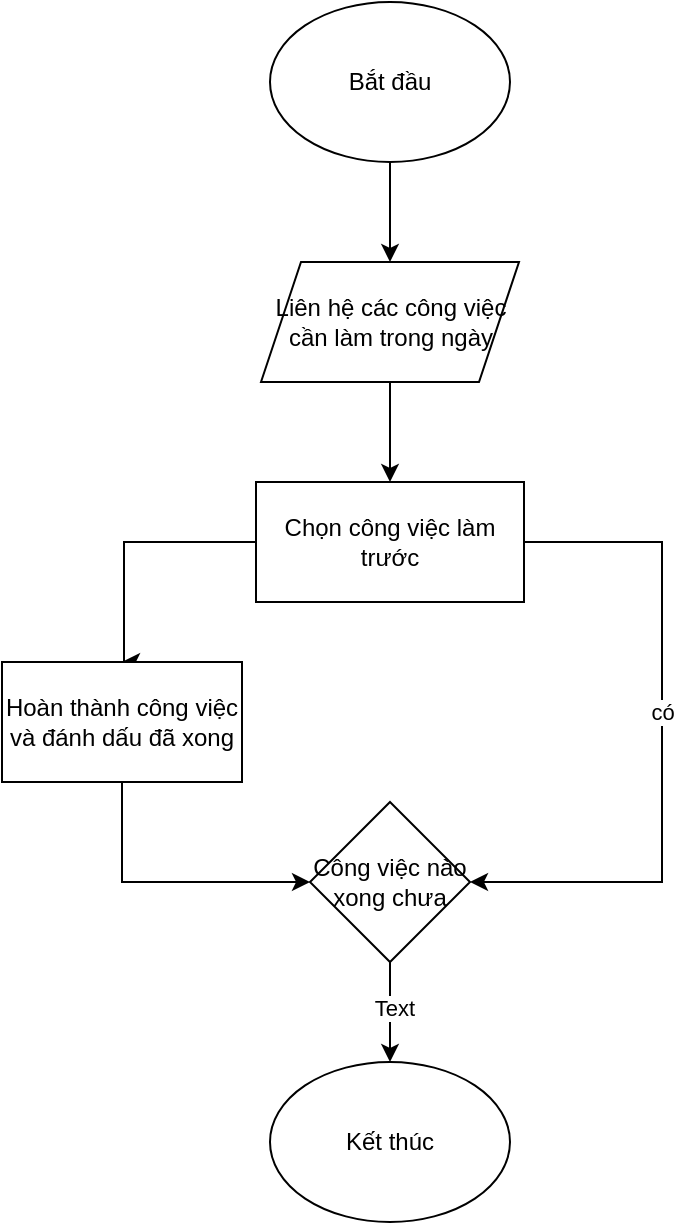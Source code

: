 <mxfile version="28.2.3">
  <diagram name="Trang-1" id="BwtL_TbZqfZ1osasSO39">
    <mxGraphModel dx="786" dy="459" grid="1" gridSize="10" guides="1" tooltips="1" connect="1" arrows="1" fold="1" page="1" pageScale="1" pageWidth="827" pageHeight="1169" math="0" shadow="0">
      <root>
        <mxCell id="0" />
        <mxCell id="1" parent="0" />
        <mxCell id="KeISsNbbLc4DGIj4eQvq-3" value="" style="edgeStyle=orthogonalEdgeStyle;rounded=0;orthogonalLoop=1;jettySize=auto;html=1;" edge="1" parent="1" source="KeISsNbbLc4DGIj4eQvq-1" target="KeISsNbbLc4DGIj4eQvq-2">
          <mxGeometry relative="1" as="geometry" />
        </mxCell>
        <mxCell id="KeISsNbbLc4DGIj4eQvq-1" value="Bắt đầu" style="ellipse;whiteSpace=wrap;html=1;" vertex="1" parent="1">
          <mxGeometry x="354" y="40" width="120" height="80" as="geometry" />
        </mxCell>
        <mxCell id="KeISsNbbLc4DGIj4eQvq-5" value="" style="edgeStyle=orthogonalEdgeStyle;rounded=0;orthogonalLoop=1;jettySize=auto;html=1;" edge="1" parent="1" source="KeISsNbbLc4DGIj4eQvq-2" target="KeISsNbbLc4DGIj4eQvq-4">
          <mxGeometry relative="1" as="geometry" />
        </mxCell>
        <mxCell id="KeISsNbbLc4DGIj4eQvq-2" value="Liên hệ các công việc cần làm trong ngày" style="shape=parallelogram;perimeter=parallelogramPerimeter;whiteSpace=wrap;html=1;fixedSize=1;" vertex="1" parent="1">
          <mxGeometry x="349.5" y="170" width="129" height="60" as="geometry" />
        </mxCell>
        <mxCell id="KeISsNbbLc4DGIj4eQvq-6" style="edgeStyle=orthogonalEdgeStyle;rounded=0;orthogonalLoop=1;jettySize=auto;html=1;" edge="1" parent="1">
          <mxGeometry relative="1" as="geometry">
            <mxPoint x="280" y="370" as="targetPoint" />
            <mxPoint x="347" y="330" as="sourcePoint" />
            <Array as="points">
              <mxPoint x="347" y="310" />
              <mxPoint x="281" y="310" />
            </Array>
          </mxGeometry>
        </mxCell>
        <mxCell id="KeISsNbbLc4DGIj4eQvq-13" style="edgeStyle=orthogonalEdgeStyle;rounded=0;orthogonalLoop=1;jettySize=auto;html=1;exitX=1;exitY=0.5;exitDx=0;exitDy=0;entryX=1;entryY=0.5;entryDx=0;entryDy=0;" edge="1" parent="1" source="KeISsNbbLc4DGIj4eQvq-4" target="KeISsNbbLc4DGIj4eQvq-10">
          <mxGeometry relative="1" as="geometry">
            <Array as="points">
              <mxPoint x="550" y="310" />
              <mxPoint x="550" y="480" />
            </Array>
          </mxGeometry>
        </mxCell>
        <mxCell id="KeISsNbbLc4DGIj4eQvq-14" value="có" style="edgeLabel;html=1;align=center;verticalAlign=middle;resizable=0;points=[];" vertex="1" connectable="0" parent="KeISsNbbLc4DGIj4eQvq-13">
          <mxGeometry x="-0.083" relative="1" as="geometry">
            <mxPoint as="offset" />
          </mxGeometry>
        </mxCell>
        <mxCell id="KeISsNbbLc4DGIj4eQvq-4" value="Chọn công việc làm trước" style="whiteSpace=wrap;html=1;" vertex="1" parent="1">
          <mxGeometry x="347" y="280" width="134" height="60" as="geometry" />
        </mxCell>
        <mxCell id="KeISsNbbLc4DGIj4eQvq-12" style="edgeStyle=orthogonalEdgeStyle;rounded=0;orthogonalLoop=1;jettySize=auto;html=1;exitX=0.5;exitY=1;exitDx=0;exitDy=0;entryX=0;entryY=0.5;entryDx=0;entryDy=0;" edge="1" parent="1" source="KeISsNbbLc4DGIj4eQvq-8" target="KeISsNbbLc4DGIj4eQvq-10">
          <mxGeometry relative="1" as="geometry" />
        </mxCell>
        <mxCell id="KeISsNbbLc4DGIj4eQvq-8" value="Hoàn thành công việc và đánh dấu đã xong" style="rounded=0;whiteSpace=wrap;html=1;" vertex="1" parent="1">
          <mxGeometry x="220" y="370" width="120" height="60" as="geometry" />
        </mxCell>
        <mxCell id="KeISsNbbLc4DGIj4eQvq-15" style="edgeStyle=orthogonalEdgeStyle;rounded=0;orthogonalLoop=1;jettySize=auto;html=1;exitX=0.5;exitY=1;exitDx=0;exitDy=0;" edge="1" parent="1" source="KeISsNbbLc4DGIj4eQvq-10" target="KeISsNbbLc4DGIj4eQvq-16">
          <mxGeometry relative="1" as="geometry">
            <mxPoint x="414" y="570" as="targetPoint" />
            <Array as="points">
              <mxPoint x="414" y="530" />
              <mxPoint x="414" y="530" />
            </Array>
          </mxGeometry>
        </mxCell>
        <mxCell id="KeISsNbbLc4DGIj4eQvq-17" value="Text" style="edgeLabel;html=1;align=center;verticalAlign=middle;resizable=0;points=[];" vertex="1" connectable="0" parent="KeISsNbbLc4DGIj4eQvq-15">
          <mxGeometry x="-0.093" y="2" relative="1" as="geometry">
            <mxPoint as="offset" />
          </mxGeometry>
        </mxCell>
        <mxCell id="KeISsNbbLc4DGIj4eQvq-10" value="Công việc nào xong chưa" style="rhombus;whiteSpace=wrap;html=1;" vertex="1" parent="1">
          <mxGeometry x="374" y="440" width="80" height="80" as="geometry" />
        </mxCell>
        <mxCell id="KeISsNbbLc4DGIj4eQvq-16" value="Kết thúc" style="ellipse;whiteSpace=wrap;html=1;" vertex="1" parent="1">
          <mxGeometry x="354" y="570" width="120" height="80" as="geometry" />
        </mxCell>
      </root>
    </mxGraphModel>
  </diagram>
</mxfile>
